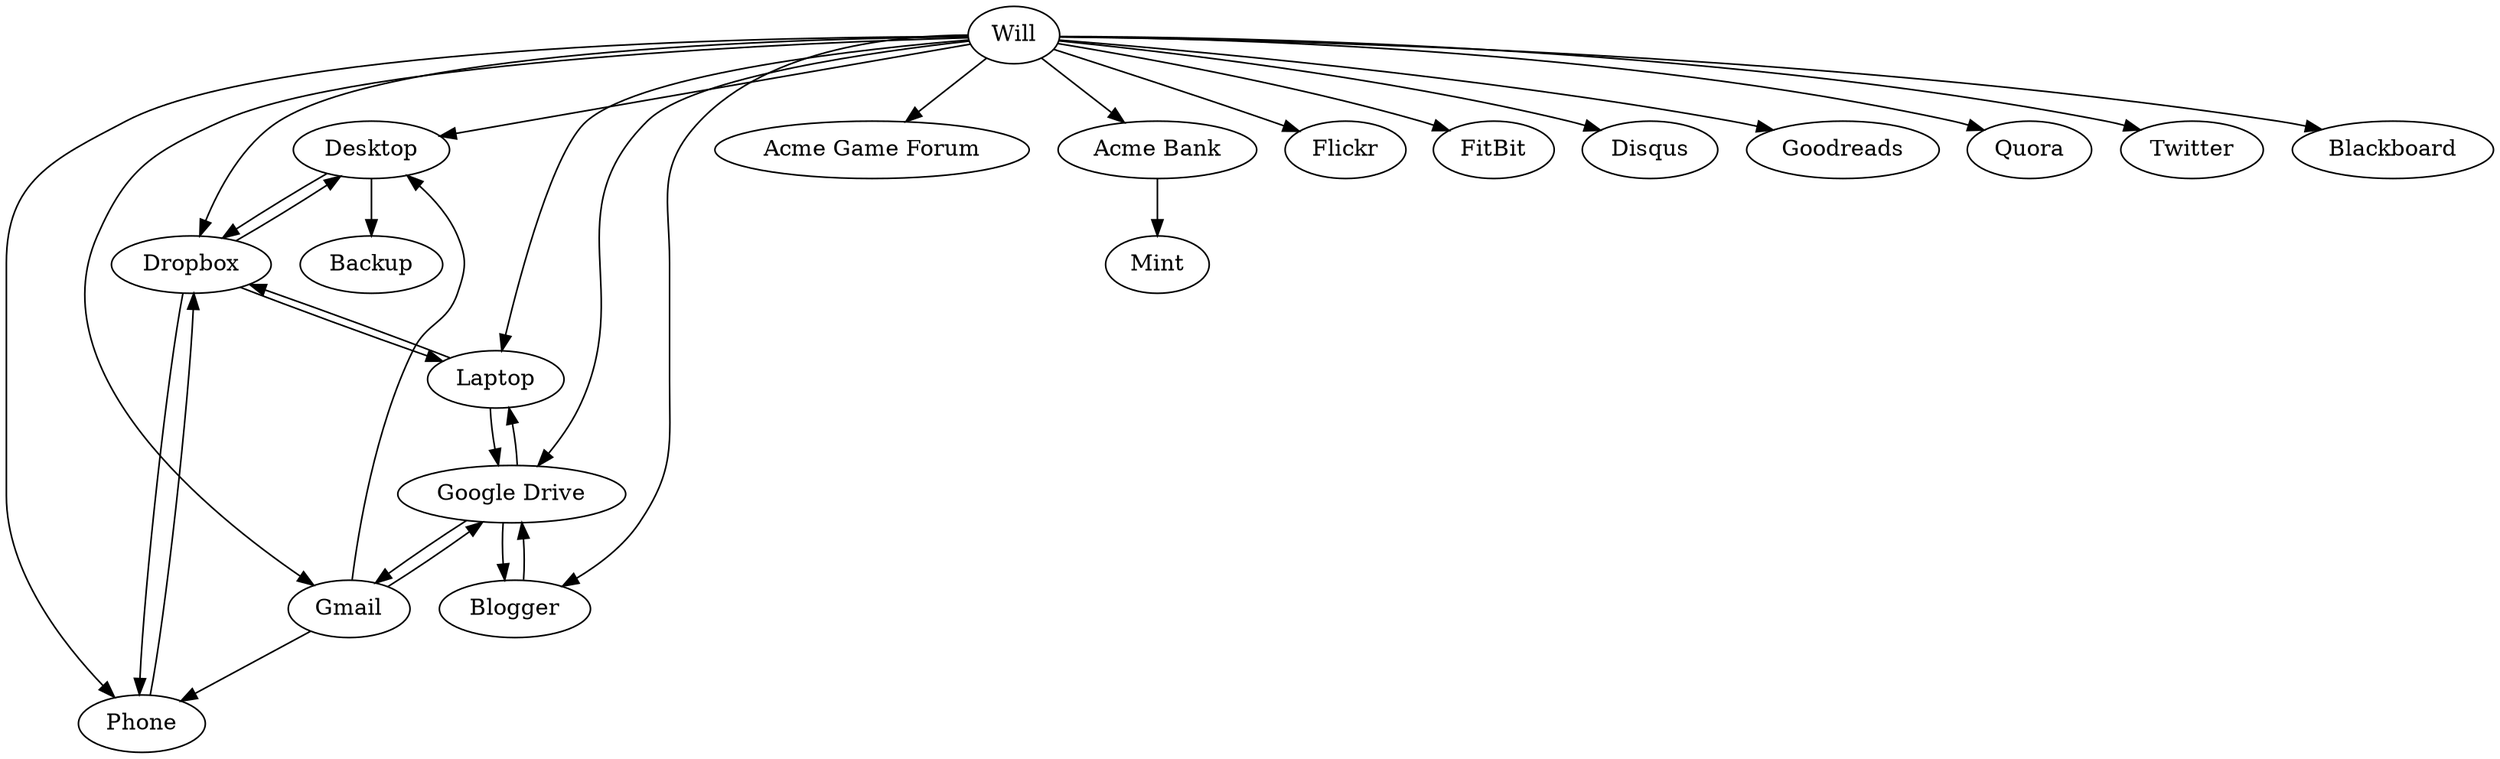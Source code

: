 digraph {
  Will -> Desktop;
  Will -> Laptop;
  Will -> Phone;
  Will -> Dropbox;

  Will -> Gmail;
  Will -> Blogger;
  Will -> "Acme Game Forum";
  Will -> "Acme Bank";
  Will -> Flickr;
  Will -> FitBit;
  Will -> Disqus;
  Will -> Goodreads;
  Will -> Quora;
  Will -> "Google Drive";
  Will -> Twitter;
  Will -> Blackboard;

  Desktop -> Backup;

  Desktop -> Dropbox;
  Dropbox -> Desktop;

  Laptop -> Dropbox;
  Dropbox -> Laptop;

  Phone -> Dropbox;
  Dropbox -> Phone;

  "Google Drive" -> Laptop;
  Laptop -> "Google Drive";

  Gmail -> Desktop;
  Gmail -> Phone;

  Gmail -> "Google Drive";
  "Google Drive" -> Gmail;
  Blogger -> "Google Drive";
  "Google Drive" -> Blogger;

  "Acme Bank" -> Mint;
}
